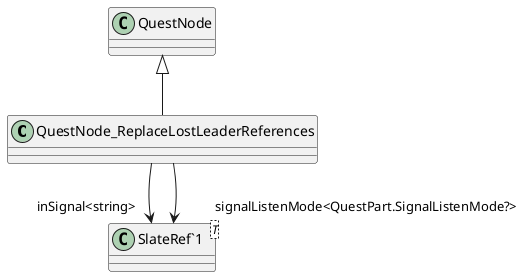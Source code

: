 @startuml
class QuestNode_ReplaceLostLeaderReferences {
}
class "SlateRef`1"<T> {
}
QuestNode <|-- QuestNode_ReplaceLostLeaderReferences
QuestNode_ReplaceLostLeaderReferences --> "inSignal<string>" "SlateRef`1"
QuestNode_ReplaceLostLeaderReferences --> "signalListenMode<QuestPart.SignalListenMode?>" "SlateRef`1"
@enduml
